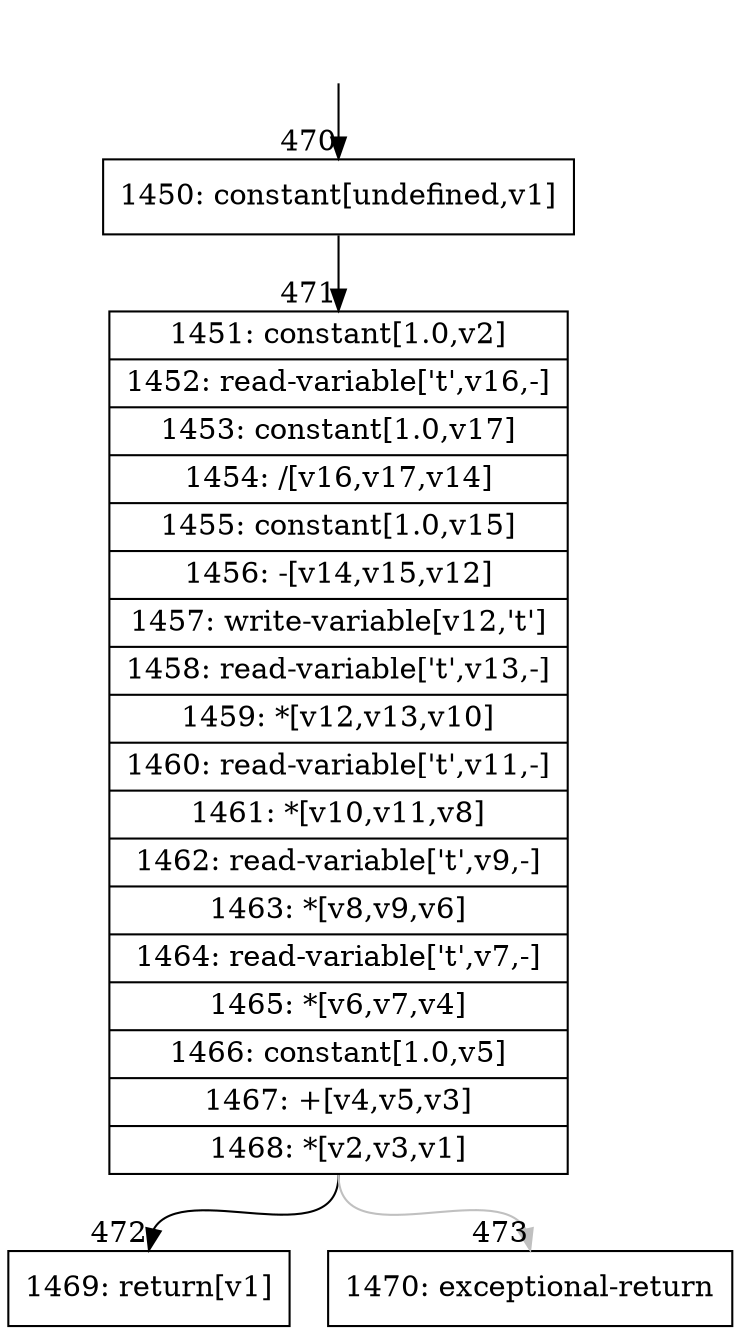 digraph {
rankdir="TD"
BB_entry51[shape=none,label=""];
BB_entry51 -> BB470 [tailport=s, headport=n, headlabel="    470"]
BB470 [shape=record label="{1450: constant[undefined,v1]}" ] 
BB470 -> BB471 [tailport=s, headport=n, headlabel="      471"]
BB471 [shape=record label="{1451: constant[1.0,v2]|1452: read-variable['t',v16,-]|1453: constant[1.0,v17]|1454: /[v16,v17,v14]|1455: constant[1.0,v15]|1456: -[v14,v15,v12]|1457: write-variable[v12,'t']|1458: read-variable['t',v13,-]|1459: *[v12,v13,v10]|1460: read-variable['t',v11,-]|1461: *[v10,v11,v8]|1462: read-variable['t',v9,-]|1463: *[v8,v9,v6]|1464: read-variable['t',v7,-]|1465: *[v6,v7,v4]|1466: constant[1.0,v5]|1467: +[v4,v5,v3]|1468: *[v2,v3,v1]}" ] 
BB471 -> BB472 [tailport=s, headport=n, headlabel="      472"]
BB471 -> BB473 [tailport=s, headport=n, color=gray, headlabel="      473"]
BB472 [shape=record label="{1469: return[v1]}" ] 
BB473 [shape=record label="{1470: exceptional-return}" ] 
//#$~ 556
}
